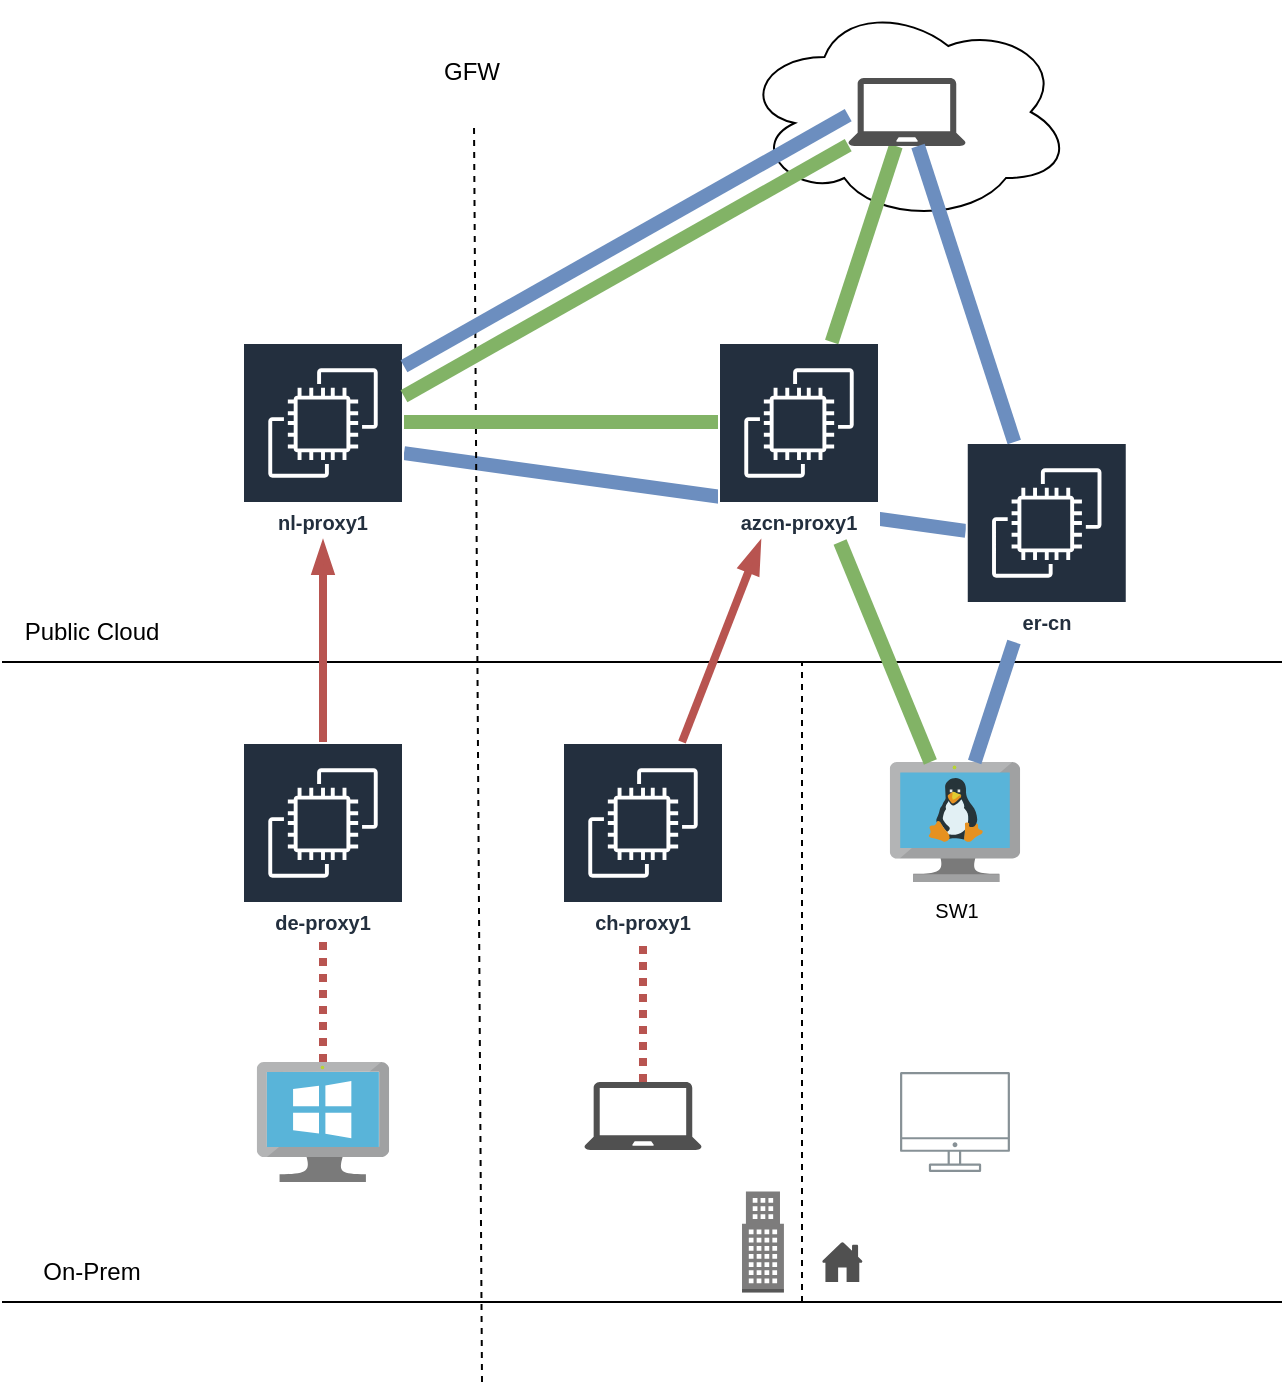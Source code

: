 <mxfile version="24.5.2" type="github">
  <diagram id="Ht1M8jgEwFfnCIfOTk4-" name="Page-1">
    <mxGraphModel dx="828" dy="836" grid="1" gridSize="10" guides="1" tooltips="1" connect="1" arrows="1" fold="1" page="1" pageScale="1" pageWidth="1169" pageHeight="827" math="0" shadow="0">
      <root>
        <mxCell id="0" />
        <mxCell id="1" parent="0" />
        <mxCell id="0Nob8IYni_k8NrIQMKCA-43" value="" style="endArrow=none;html=1;rounded=0;fillColor=#dae8fc;strokeColor=#6c8ebf;strokeWidth=7;" edge="1" parent="1" source="0Nob8IYni_k8NrIQMKCA-15" target="0Nob8IYni_k8NrIQMKCA-8">
          <mxGeometry width="50" height="50" relative="1" as="geometry">
            <mxPoint x="488" y="260" as="sourcePoint" />
            <mxPoint x="331" y="260" as="targetPoint" />
          </mxGeometry>
        </mxCell>
        <mxCell id="0Nob8IYni_k8NrIQMKCA-3" value="azcn-proxy1" style="sketch=0;outlineConnect=0;fontColor=#232F3E;gradientColor=none;strokeColor=#ffffff;fillColor=#232F3E;dashed=0;verticalLabelPosition=middle;verticalAlign=bottom;align=center;html=1;whiteSpace=wrap;fontSize=10;fontStyle=1;spacing=3;shape=mxgraph.aws4.productIcon;prIcon=mxgraph.aws4.ec2;" vertex="1" parent="1">
          <mxGeometry x="478" y="200" width="81" height="100" as="geometry" />
        </mxCell>
        <mxCell id="0Nob8IYni_k8NrIQMKCA-4" value="" style="sketch=0;pointerEvents=1;shadow=0;dashed=0;html=1;strokeColor=none;fillColor=#505050;labelPosition=center;verticalLabelPosition=bottom;verticalAlign=top;outlineConnect=0;align=center;shape=mxgraph.office.concepts.home;" vertex="1" parent="1">
          <mxGeometry x="530" y="650" width="20.4" height="20" as="geometry" />
        </mxCell>
        <mxCell id="0Nob8IYni_k8NrIQMKCA-5" value="" style="endArrow=none;dashed=1;html=1;rounded=0;" edge="1" parent="1">
          <mxGeometry width="50" height="50" relative="1" as="geometry">
            <mxPoint x="360" y="720" as="sourcePoint" />
            <mxPoint x="356" y="90" as="targetPoint" />
          </mxGeometry>
        </mxCell>
        <mxCell id="0Nob8IYni_k8NrIQMKCA-6" value="de-proxy1" style="sketch=0;outlineConnect=0;fontColor=#232F3E;gradientColor=none;strokeColor=#ffffff;fillColor=#232F3E;dashed=0;verticalLabelPosition=middle;verticalAlign=bottom;align=center;html=1;whiteSpace=wrap;fontSize=10;fontStyle=1;spacing=3;shape=mxgraph.aws4.productIcon;prIcon=mxgraph.aws4.ec2;" vertex="1" parent="1">
          <mxGeometry x="240" y="400" width="81" height="100" as="geometry" />
        </mxCell>
        <mxCell id="0Nob8IYni_k8NrIQMKCA-8" value="nl-proxy1" style="sketch=0;outlineConnect=0;fontColor=#232F3E;gradientColor=none;strokeColor=#ffffff;fillColor=#232F3E;dashed=0;verticalLabelPosition=middle;verticalAlign=bottom;align=center;html=1;whiteSpace=wrap;fontSize=10;fontStyle=1;spacing=3;shape=mxgraph.aws4.productIcon;prIcon=mxgraph.aws4.ec2;" vertex="1" parent="1">
          <mxGeometry x="240" y="200" width="81" height="100" as="geometry" />
        </mxCell>
        <mxCell id="0Nob8IYni_k8NrIQMKCA-10" value="" style="endArrow=none;html=1;rounded=0;" edge="1" parent="1">
          <mxGeometry width="50" height="50" relative="1" as="geometry">
            <mxPoint x="120" y="360" as="sourcePoint" />
            <mxPoint x="760" y="360" as="targetPoint" />
          </mxGeometry>
        </mxCell>
        <mxCell id="0Nob8IYni_k8NrIQMKCA-12" value="" style="endArrow=none;html=1;rounded=0;" edge="1" parent="1">
          <mxGeometry width="50" height="50" relative="1" as="geometry">
            <mxPoint x="120" y="680" as="sourcePoint" />
            <mxPoint x="760" y="680" as="targetPoint" />
          </mxGeometry>
        </mxCell>
        <mxCell id="0Nob8IYni_k8NrIQMKCA-13" value="Public Cloud" style="text;html=1;align=center;verticalAlign=middle;whiteSpace=wrap;rounded=0;" vertex="1" parent="1">
          <mxGeometry x="120" y="330" width="90" height="30" as="geometry" />
        </mxCell>
        <mxCell id="0Nob8IYni_k8NrIQMKCA-14" value="On-Prem" style="text;html=1;align=center;verticalAlign=middle;whiteSpace=wrap;rounded=0;" vertex="1" parent="1">
          <mxGeometry x="120" y="650" width="90" height="30" as="geometry" />
        </mxCell>
        <mxCell id="0Nob8IYni_k8NrIQMKCA-15" value="er-cn" style="sketch=0;outlineConnect=0;fontColor=#232F3E;gradientColor=none;strokeColor=#ffffff;fillColor=#232F3E;dashed=0;verticalLabelPosition=middle;verticalAlign=bottom;align=center;html=1;whiteSpace=wrap;fontSize=10;fontStyle=1;spacing=3;shape=mxgraph.aws4.productIcon;prIcon=mxgraph.aws4.ec2;" vertex="1" parent="1">
          <mxGeometry x="601.88" y="250" width="81" height="100" as="geometry" />
        </mxCell>
        <mxCell id="0Nob8IYni_k8NrIQMKCA-16" value="ch-proxy1" style="sketch=0;outlineConnect=0;fontColor=#232F3E;gradientColor=none;strokeColor=#ffffff;fillColor=#232F3E;dashed=0;verticalLabelPosition=middle;verticalAlign=bottom;align=center;html=1;whiteSpace=wrap;fontSize=10;fontStyle=1;spacing=3;shape=mxgraph.aws4.productIcon;prIcon=mxgraph.aws4.ec2;" vertex="1" parent="1">
          <mxGeometry x="400" y="400" width="81" height="100" as="geometry" />
        </mxCell>
        <mxCell id="0Nob8IYni_k8NrIQMKCA-17" value="" style="sketch=0;pointerEvents=1;shadow=0;dashed=0;html=1;strokeColor=none;fillColor=#505050;labelPosition=center;verticalLabelPosition=bottom;verticalAlign=top;outlineConnect=0;align=center;shape=mxgraph.office.devices.laptop;" vertex="1" parent="1">
          <mxGeometry x="411.11" y="570" width="58.77" height="34" as="geometry" />
        </mxCell>
        <mxCell id="0Nob8IYni_k8NrIQMKCA-21" value="" style="image;sketch=0;aspect=fixed;html=1;points=[];align=center;fontSize=12;image=img/lib/mscae/VirtualMachineWindows.svg;" vertex="1" parent="1">
          <mxGeometry x="247.39" y="560" width="66.22" height="60" as="geometry" />
        </mxCell>
        <mxCell id="0Nob8IYni_k8NrIQMKCA-23" value="GFW" style="text;html=1;align=center;verticalAlign=middle;whiteSpace=wrap;rounded=0;" vertex="1" parent="1">
          <mxGeometry x="310" y="50" width="90" height="30" as="geometry" />
        </mxCell>
        <mxCell id="0Nob8IYni_k8NrIQMKCA-24" value="&lt;font style=&quot;font-size: 10px;&quot;&gt;SW1&lt;/font&gt;" style="image;sketch=0;aspect=fixed;html=1;points=[];align=center;fontSize=12;image=img/lib/mscae/VM_Linux.svg;" vertex="1" parent="1">
          <mxGeometry x="563.89" y="410" width="65.22" height="60" as="geometry" />
        </mxCell>
        <mxCell id="0Nob8IYni_k8NrIQMKCA-27" value="" style="sketch=0;outlineConnect=0;gradientColor=none;fontColor=#545B64;strokeColor=none;fillColor=#879196;dashed=0;verticalLabelPosition=bottom;verticalAlign=top;align=center;html=1;fontSize=12;fontStyle=0;aspect=fixed;shape=mxgraph.aws4.illustration_desktop;pointerEvents=1" vertex="1" parent="1">
          <mxGeometry x="569.02" y="565" width="54.95" height="50" as="geometry" />
        </mxCell>
        <mxCell id="0Nob8IYni_k8NrIQMKCA-28" value="" style="endArrow=none;dashed=1;html=1;rounded=0;" edge="1" parent="1">
          <mxGeometry width="50" height="50" relative="1" as="geometry">
            <mxPoint x="520" y="680" as="sourcePoint" />
            <mxPoint x="520" y="360" as="targetPoint" />
          </mxGeometry>
        </mxCell>
        <mxCell id="0Nob8IYni_k8NrIQMKCA-29" value="" style="outlineConnect=0;dashed=0;verticalLabelPosition=bottom;verticalAlign=top;align=center;html=1;shape=mxgraph.aws3.office_building;fillColor=#7D7C7C;gradientColor=none;" vertex="1" parent="1">
          <mxGeometry x="490" y="624.75" width="20.96" height="50.5" as="geometry" />
        </mxCell>
        <mxCell id="0Nob8IYni_k8NrIQMKCA-33" value="" style="endArrow=none;html=1;rounded=0;fillColor=#d5e8d4;strokeColor=#82b366;strokeWidth=7;" edge="1" parent="1" source="0Nob8IYni_k8NrIQMKCA-24" target="0Nob8IYni_k8NrIQMKCA-3">
          <mxGeometry width="50" height="50" relative="1" as="geometry">
            <mxPoint x="680" y="450" as="sourcePoint" />
            <mxPoint x="730" y="400" as="targetPoint" />
          </mxGeometry>
        </mxCell>
        <mxCell id="0Nob8IYni_k8NrIQMKCA-34" value="" style="endArrow=none;html=1;rounded=0;fillColor=#d5e8d4;strokeColor=#82b366;strokeWidth=7;" edge="1" parent="1">
          <mxGeometry width="50" height="50" relative="1" as="geometry">
            <mxPoint x="478" y="240" as="sourcePoint" />
            <mxPoint x="321" y="240" as="targetPoint" />
          </mxGeometry>
        </mxCell>
        <mxCell id="0Nob8IYni_k8NrIQMKCA-36" value="" style="ellipse;shape=cloud;whiteSpace=wrap;html=1;" vertex="1" parent="1">
          <mxGeometry x="490" y="30" width="165" height="110" as="geometry" />
        </mxCell>
        <mxCell id="0Nob8IYni_k8NrIQMKCA-37" value="" style="endArrow=blockThin;html=1;rounded=0;strokeWidth=4;fillColor=#f8cecc;strokeColor=#b85450;endFill=1;" edge="1" parent="1" source="0Nob8IYni_k8NrIQMKCA-16" target="0Nob8IYni_k8NrIQMKCA-3">
          <mxGeometry width="50" height="50" relative="1" as="geometry">
            <mxPoint x="480" y="410" as="sourcePoint" />
            <mxPoint x="530" y="360" as="targetPoint" />
          </mxGeometry>
        </mxCell>
        <mxCell id="0Nob8IYni_k8NrIQMKCA-38" value="" style="endArrow=none;dashed=1;html=1;rounded=0;strokeWidth=4;fillColor=#f8cecc;strokeColor=#b85450;dashPattern=1 1;" edge="1" parent="1" source="0Nob8IYni_k8NrIQMKCA-17" target="0Nob8IYni_k8NrIQMKCA-16">
          <mxGeometry width="50" height="50" relative="1" as="geometry">
            <mxPoint x="440" y="550" as="sourcePoint" />
            <mxPoint x="490" y="500" as="targetPoint" />
          </mxGeometry>
        </mxCell>
        <mxCell id="0Nob8IYni_k8NrIQMKCA-39" value="" style="endArrow=blockThin;html=1;rounded=0;strokeWidth=4;fillColor=#f8cecc;strokeColor=#b85450;endFill=1;" edge="1" parent="1" source="0Nob8IYni_k8NrIQMKCA-6" target="0Nob8IYni_k8NrIQMKCA-8">
          <mxGeometry width="50" height="50" relative="1" as="geometry">
            <mxPoint x="470" y="410" as="sourcePoint" />
            <mxPoint x="509" y="310" as="targetPoint" />
          </mxGeometry>
        </mxCell>
        <mxCell id="0Nob8IYni_k8NrIQMKCA-40" value="" style="endArrow=none;dashed=1;html=1;rounded=0;strokeWidth=4;fillColor=#f8cecc;strokeColor=#b85450;dashPattern=1 1;" edge="1" parent="1" source="0Nob8IYni_k8NrIQMKCA-21" target="0Nob8IYni_k8NrIQMKCA-6">
          <mxGeometry width="50" height="50" relative="1" as="geometry">
            <mxPoint x="340" y="580" as="sourcePoint" />
            <mxPoint x="340" y="510" as="targetPoint" />
          </mxGeometry>
        </mxCell>
        <mxCell id="0Nob8IYni_k8NrIQMKCA-41" value="" style="endArrow=none;html=1;rounded=0;fillColor=#d5e8d4;strokeColor=#82b366;strokeWidth=7;" edge="1" parent="1" source="0Nob8IYni_k8NrIQMKCA-26" target="0Nob8IYni_k8NrIQMKCA-3">
          <mxGeometry width="50" height="50" relative="1" as="geometry">
            <mxPoint x="608.89" y="220" as="sourcePoint" />
            <mxPoint x="563.89" y="110" as="targetPoint" />
          </mxGeometry>
        </mxCell>
        <mxCell id="0Nob8IYni_k8NrIQMKCA-26" value="" style="sketch=0;pointerEvents=1;shadow=0;dashed=0;html=1;strokeColor=none;fillColor=#505050;labelPosition=center;verticalLabelPosition=bottom;verticalAlign=top;outlineConnect=0;align=center;shape=mxgraph.office.devices.laptop;" vertex="1" parent="1">
          <mxGeometry x="543.11" y="68" width="58.77" height="34" as="geometry" />
        </mxCell>
        <mxCell id="0Nob8IYni_k8NrIQMKCA-42" value="" style="endArrow=none;html=1;rounded=0;fillColor=#d5e8d4;strokeColor=#82b366;strokeWidth=7;" edge="1" parent="1" source="0Nob8IYni_k8NrIQMKCA-26" target="0Nob8IYni_k8NrIQMKCA-8">
          <mxGeometry width="50" height="50" relative="1" as="geometry">
            <mxPoint x="577" y="112" as="sourcePoint" />
            <mxPoint x="545" y="210" as="targetPoint" />
          </mxGeometry>
        </mxCell>
        <mxCell id="0Nob8IYni_k8NrIQMKCA-45" value="" style="endArrow=none;html=1;rounded=0;fillColor=#dae8fc;strokeColor=#6c8ebf;strokeWidth=7;" edge="1" parent="1" source="0Nob8IYni_k8NrIQMKCA-15" target="0Nob8IYni_k8NrIQMKCA-26">
          <mxGeometry width="50" height="50" relative="1" as="geometry">
            <mxPoint x="612" y="304" as="sourcePoint" />
            <mxPoint x="331" y="266" as="targetPoint" />
          </mxGeometry>
        </mxCell>
        <mxCell id="0Nob8IYni_k8NrIQMKCA-46" value="" style="endArrow=none;html=1;rounded=0;fillColor=#dae8fc;strokeColor=#6c8ebf;strokeWidth=7;" edge="1" parent="1">
          <mxGeometry width="50" height="50" relative="1" as="geometry">
            <mxPoint x="321" y="212.114" as="sourcePoint" />
            <mxPoint x="543.11" y="86.605" as="targetPoint" />
          </mxGeometry>
        </mxCell>
        <mxCell id="0Nob8IYni_k8NrIQMKCA-47" value="" style="endArrow=none;html=1;rounded=0;fillColor=#dae8fc;strokeColor=#6c8ebf;strokeWidth=7;" edge="1" parent="1" source="0Nob8IYni_k8NrIQMKCA-24" target="0Nob8IYni_k8NrIQMKCA-15">
          <mxGeometry width="50" height="50" relative="1" as="geometry">
            <mxPoint x="623.97" y="250" as="sourcePoint" />
            <mxPoint x="575.97" y="102" as="targetPoint" />
          </mxGeometry>
        </mxCell>
      </root>
    </mxGraphModel>
  </diagram>
</mxfile>
